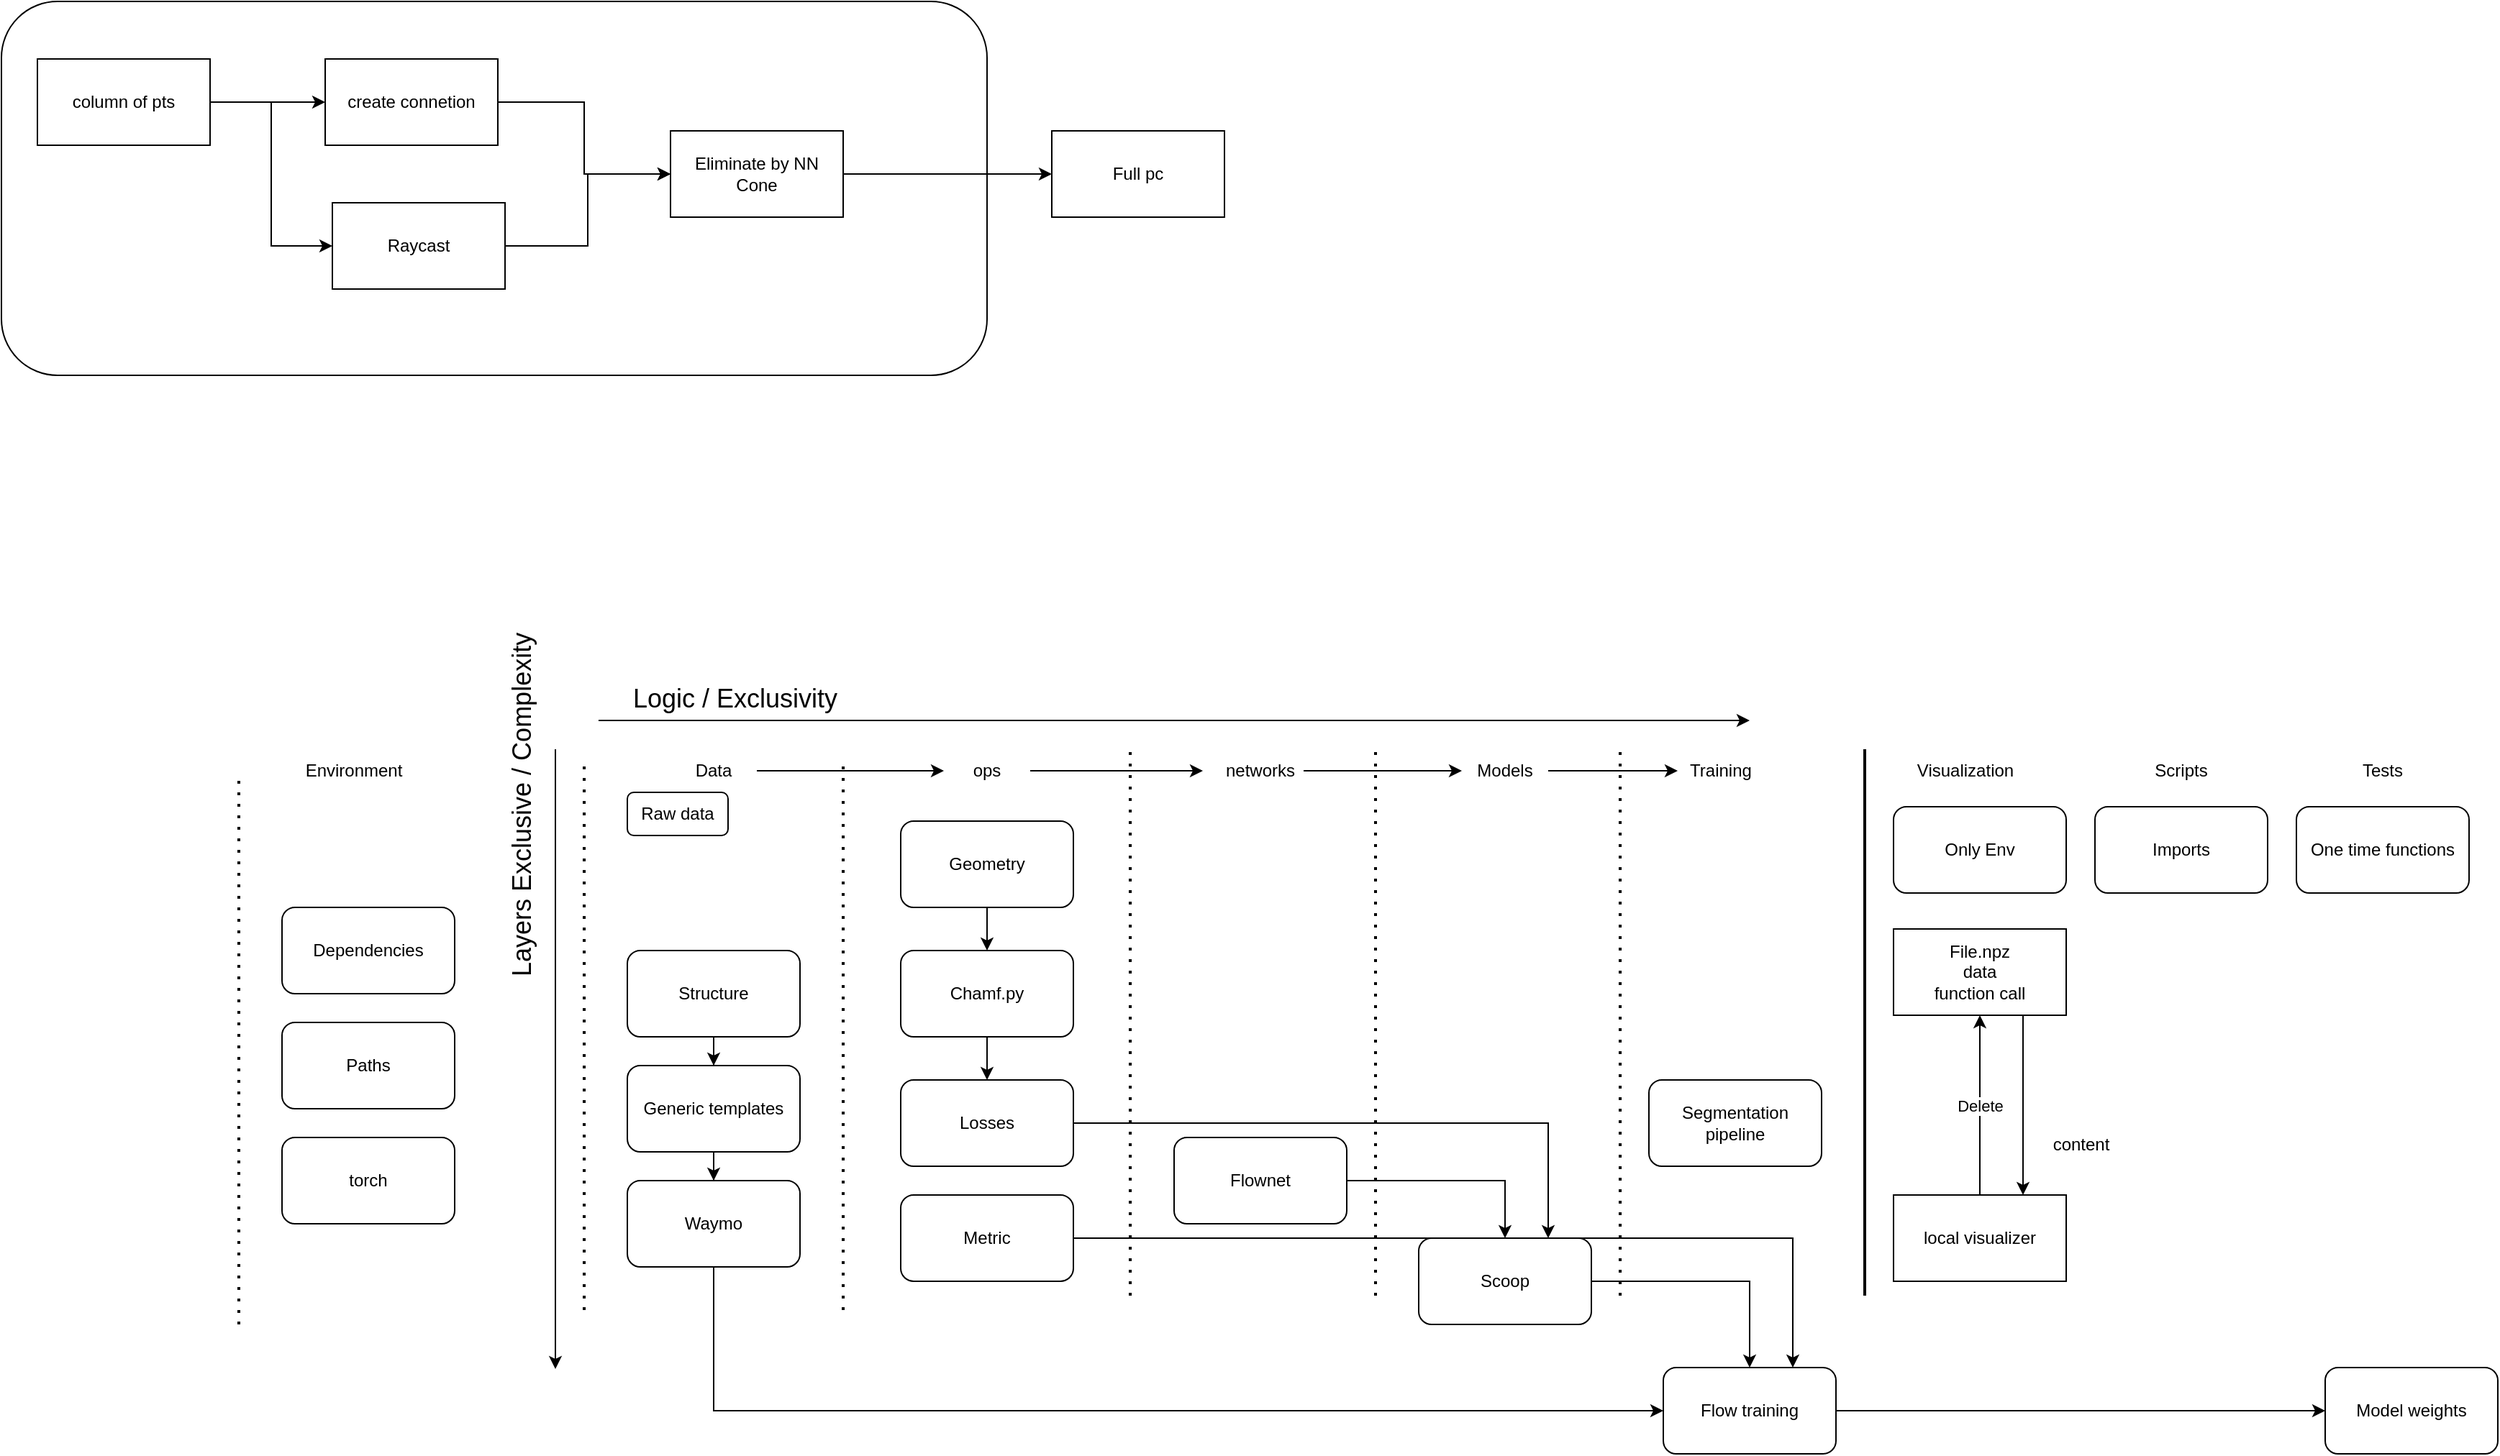 <mxfile version="21.1.2" type="device">
  <diagram name="Page-1" id="DpgzWi51kZh1wFnS16hX">
    <mxGraphModel dx="3335" dy="1549" grid="1" gridSize="10" guides="1" tooltips="1" connect="1" arrows="1" fold="1" page="1" pageScale="1" pageWidth="850" pageHeight="1100" math="0" shadow="0">
      <root>
        <mxCell id="0" />
        <mxCell id="1" parent="0" />
        <mxCell id="nfAQCjphuGM5ZJzPgDr8-13" value="" style="rounded=1;whiteSpace=wrap;html=1;fillColor=none;" parent="1" vertex="1">
          <mxGeometry x="-425" y="50" width="685" height="260" as="geometry" />
        </mxCell>
        <mxCell id="9ZsxYOg9hQhBu1GxgSwE-1" style="edgeStyle=orthogonalEdgeStyle;rounded=0;orthogonalLoop=1;jettySize=auto;html=1;" parent="1" source="9ZsxYOg9hQhBu1GxgSwE-2" target="9ZsxYOg9hQhBu1GxgSwE-4" edge="1">
          <mxGeometry relative="1" as="geometry" />
        </mxCell>
        <mxCell id="9ZsxYOg9hQhBu1GxgSwE-2" value="Generic templates" style="rounded=1;whiteSpace=wrap;html=1;" parent="1" vertex="1">
          <mxGeometry x="10" y="790" width="120" height="60" as="geometry" />
        </mxCell>
        <mxCell id="9ZsxYOg9hQhBu1GxgSwE-3" style="edgeStyle=orthogonalEdgeStyle;rounded=0;orthogonalLoop=1;jettySize=auto;html=1;entryX=0;entryY=0.5;entryDx=0;entryDy=0;" parent="1" source="9ZsxYOg9hQhBu1GxgSwE-4" target="9ZsxYOg9hQhBu1GxgSwE-28" edge="1">
          <mxGeometry relative="1" as="geometry">
            <Array as="points">
              <mxPoint x="70" y="1030" />
            </Array>
          </mxGeometry>
        </mxCell>
        <mxCell id="9ZsxYOg9hQhBu1GxgSwE-4" value="Waymo" style="rounded=1;whiteSpace=wrap;html=1;" parent="1" vertex="1">
          <mxGeometry x="10" y="870" width="120" height="60" as="geometry" />
        </mxCell>
        <mxCell id="9ZsxYOg9hQhBu1GxgSwE-5" value="torch" style="rounded=1;whiteSpace=wrap;html=1;" parent="1" vertex="1">
          <mxGeometry x="-230" y="840" width="120" height="60" as="geometry" />
        </mxCell>
        <mxCell id="9ZsxYOg9hQhBu1GxgSwE-6" value="Dependencies" style="rounded=1;whiteSpace=wrap;html=1;" parent="1" vertex="1">
          <mxGeometry x="-230" y="680" width="120" height="60" as="geometry" />
        </mxCell>
        <mxCell id="9ZsxYOg9hQhBu1GxgSwE-7" style="edgeStyle=orthogonalEdgeStyle;rounded=0;orthogonalLoop=1;jettySize=auto;html=1;entryX=0.75;entryY=0;entryDx=0;entryDy=0;" parent="1" source="9ZsxYOg9hQhBu1GxgSwE-8" target="9ZsxYOg9hQhBu1GxgSwE-22" edge="1">
          <mxGeometry relative="1" as="geometry" />
        </mxCell>
        <mxCell id="9ZsxYOg9hQhBu1GxgSwE-8" value="Losses" style="rounded=1;whiteSpace=wrap;html=1;" parent="1" vertex="1">
          <mxGeometry x="200" y="800" width="120" height="60" as="geometry" />
        </mxCell>
        <mxCell id="9ZsxYOg9hQhBu1GxgSwE-9" value="" style="endArrow=none;dashed=1;html=1;dashPattern=1 3;strokeWidth=2;rounded=0;" parent="1" edge="1">
          <mxGeometry width="50" height="50" relative="1" as="geometry">
            <mxPoint x="160" y="960" as="sourcePoint" />
            <mxPoint x="160" y="580" as="targetPoint" />
          </mxGeometry>
        </mxCell>
        <mxCell id="9ZsxYOg9hQhBu1GxgSwE-10" value="" style="endArrow=none;dashed=1;html=1;dashPattern=1 3;strokeWidth=2;rounded=0;" parent="1" edge="1">
          <mxGeometry width="50" height="50" relative="1" as="geometry">
            <mxPoint x="-20" y="960" as="sourcePoint" />
            <mxPoint x="-20" y="580" as="targetPoint" />
          </mxGeometry>
        </mxCell>
        <mxCell id="9ZsxYOg9hQhBu1GxgSwE-11" style="edgeStyle=orthogonalEdgeStyle;rounded=0;orthogonalLoop=1;jettySize=auto;html=1;entryX=0;entryY=0.5;entryDx=0;entryDy=0;" parent="1" source="9ZsxYOg9hQhBu1GxgSwE-12" target="9ZsxYOg9hQhBu1GxgSwE-14" edge="1">
          <mxGeometry relative="1" as="geometry" />
        </mxCell>
        <mxCell id="9ZsxYOg9hQhBu1GxgSwE-12" value="Data" style="text;html=1;strokeColor=none;fillColor=none;align=center;verticalAlign=middle;whiteSpace=wrap;rounded=0;" parent="1" vertex="1">
          <mxGeometry x="40" y="570" width="60" height="30" as="geometry" />
        </mxCell>
        <mxCell id="9ZsxYOg9hQhBu1GxgSwE-13" style="edgeStyle=orthogonalEdgeStyle;rounded=0;orthogonalLoop=1;jettySize=auto;html=1;" parent="1" source="9ZsxYOg9hQhBu1GxgSwE-14" edge="1">
          <mxGeometry relative="1" as="geometry">
            <mxPoint x="410" y="585" as="targetPoint" />
          </mxGeometry>
        </mxCell>
        <mxCell id="9ZsxYOg9hQhBu1GxgSwE-14" value="ops" style="text;html=1;strokeColor=none;fillColor=none;align=center;verticalAlign=middle;whiteSpace=wrap;rounded=0;" parent="1" vertex="1">
          <mxGeometry x="230" y="570" width="60" height="30" as="geometry" />
        </mxCell>
        <mxCell id="9ZsxYOg9hQhBu1GxgSwE-15" style="edgeStyle=orthogonalEdgeStyle;rounded=0;orthogonalLoop=1;jettySize=auto;html=1;entryX=0;entryY=0.5;entryDx=0;entryDy=0;" parent="1" source="9ZsxYOg9hQhBu1GxgSwE-16" target="9ZsxYOg9hQhBu1GxgSwE-18" edge="1">
          <mxGeometry relative="1" as="geometry" />
        </mxCell>
        <mxCell id="9ZsxYOg9hQhBu1GxgSwE-16" value="networks" style="text;html=1;strokeColor=none;fillColor=none;align=center;verticalAlign=middle;whiteSpace=wrap;rounded=0;" parent="1" vertex="1">
          <mxGeometry x="420" y="570" width="60" height="30" as="geometry" />
        </mxCell>
        <mxCell id="9ZsxYOg9hQhBu1GxgSwE-17" style="edgeStyle=orthogonalEdgeStyle;rounded=0;orthogonalLoop=1;jettySize=auto;html=1;entryX=0;entryY=0.5;entryDx=0;entryDy=0;" parent="1" source="9ZsxYOg9hQhBu1GxgSwE-18" target="9ZsxYOg9hQhBu1GxgSwE-23" edge="1">
          <mxGeometry relative="1" as="geometry" />
        </mxCell>
        <mxCell id="9ZsxYOg9hQhBu1GxgSwE-18" value="Models" style="text;html=1;strokeColor=none;fillColor=none;align=center;verticalAlign=middle;whiteSpace=wrap;rounded=0;" parent="1" vertex="1">
          <mxGeometry x="590" y="570" width="60" height="30" as="geometry" />
        </mxCell>
        <mxCell id="9ZsxYOg9hQhBu1GxgSwE-19" style="edgeStyle=orthogonalEdgeStyle;rounded=0;orthogonalLoop=1;jettySize=auto;html=1;entryX=0.5;entryY=0;entryDx=0;entryDy=0;" parent="1" source="9ZsxYOg9hQhBu1GxgSwE-20" target="9ZsxYOg9hQhBu1GxgSwE-22" edge="1">
          <mxGeometry relative="1" as="geometry" />
        </mxCell>
        <mxCell id="9ZsxYOg9hQhBu1GxgSwE-20" value="Flownet" style="rounded=1;whiteSpace=wrap;html=1;" parent="1" vertex="1">
          <mxGeometry x="390" y="840" width="120" height="60" as="geometry" />
        </mxCell>
        <mxCell id="9ZsxYOg9hQhBu1GxgSwE-21" style="edgeStyle=orthogonalEdgeStyle;rounded=0;orthogonalLoop=1;jettySize=auto;html=1;" parent="1" source="9ZsxYOg9hQhBu1GxgSwE-22" target="9ZsxYOg9hQhBu1GxgSwE-28" edge="1">
          <mxGeometry relative="1" as="geometry" />
        </mxCell>
        <mxCell id="9ZsxYOg9hQhBu1GxgSwE-22" value="Scoop" style="rounded=1;whiteSpace=wrap;html=1;" parent="1" vertex="1">
          <mxGeometry x="560" y="910" width="120" height="60" as="geometry" />
        </mxCell>
        <mxCell id="9ZsxYOg9hQhBu1GxgSwE-23" value="Training" style="text;html=1;strokeColor=none;fillColor=none;align=center;verticalAlign=middle;whiteSpace=wrap;rounded=0;" parent="1" vertex="1">
          <mxGeometry x="740" y="570" width="60" height="30" as="geometry" />
        </mxCell>
        <mxCell id="9ZsxYOg9hQhBu1GxgSwE-24" style="edgeStyle=orthogonalEdgeStyle;rounded=0;orthogonalLoop=1;jettySize=auto;html=1;entryX=0.75;entryY=0;entryDx=0;entryDy=0;" parent="1" source="9ZsxYOg9hQhBu1GxgSwE-25" target="9ZsxYOg9hQhBu1GxgSwE-28" edge="1">
          <mxGeometry relative="1" as="geometry" />
        </mxCell>
        <mxCell id="9ZsxYOg9hQhBu1GxgSwE-25" value="Metric" style="rounded=1;whiteSpace=wrap;html=1;" parent="1" vertex="1">
          <mxGeometry x="200" y="880" width="120" height="60" as="geometry" />
        </mxCell>
        <mxCell id="9ZsxYOg9hQhBu1GxgSwE-26" value="" style="endArrow=classic;html=1;rounded=0;" parent="1" edge="1">
          <mxGeometry width="50" height="50" relative="1" as="geometry">
            <mxPoint x="-10" y="550" as="sourcePoint" />
            <mxPoint x="790" y="550" as="targetPoint" />
          </mxGeometry>
        </mxCell>
        <mxCell id="9ZsxYOg9hQhBu1GxgSwE-27" value="Logic / Exclusivity" style="text;html=1;strokeColor=none;fillColor=none;align=center;verticalAlign=middle;whiteSpace=wrap;rounded=0;fontSize=18;" parent="1" vertex="1">
          <mxGeometry x="-80" y="520" width="330" height="30" as="geometry" />
        </mxCell>
        <mxCell id="uUpfiSnN3jfPOjwqITpE-4" style="edgeStyle=orthogonalEdgeStyle;rounded=0;orthogonalLoop=1;jettySize=auto;html=1;" parent="1" source="9ZsxYOg9hQhBu1GxgSwE-28" target="uUpfiSnN3jfPOjwqITpE-2" edge="1">
          <mxGeometry relative="1" as="geometry" />
        </mxCell>
        <mxCell id="9ZsxYOg9hQhBu1GxgSwE-28" value="Flow training" style="rounded=1;whiteSpace=wrap;html=1;" parent="1" vertex="1">
          <mxGeometry x="730" y="1000" width="120" height="60" as="geometry" />
        </mxCell>
        <mxCell id="9ZsxYOg9hQhBu1GxgSwE-29" value="Paths" style="rounded=1;whiteSpace=wrap;html=1;" parent="1" vertex="1">
          <mxGeometry x="-230" y="760" width="120" height="60" as="geometry" />
        </mxCell>
        <mxCell id="9ZsxYOg9hQhBu1GxgSwE-30" value="" style="endArrow=none;dashed=1;html=1;dashPattern=1 3;strokeWidth=2;rounded=0;" parent="1" edge="1">
          <mxGeometry width="50" height="50" relative="1" as="geometry">
            <mxPoint x="359.5" y="950" as="sourcePoint" />
            <mxPoint x="359.5" y="570" as="targetPoint" />
          </mxGeometry>
        </mxCell>
        <mxCell id="9ZsxYOg9hQhBu1GxgSwE-31" value="" style="endArrow=none;dashed=1;html=1;dashPattern=1 3;strokeWidth=2;rounded=0;" parent="1" edge="1">
          <mxGeometry width="50" height="50" relative="1" as="geometry">
            <mxPoint x="530" y="950" as="sourcePoint" />
            <mxPoint x="530" y="570" as="targetPoint" />
          </mxGeometry>
        </mxCell>
        <mxCell id="9ZsxYOg9hQhBu1GxgSwE-32" value="" style="endArrow=none;dashed=1;html=1;dashPattern=1 3;strokeWidth=2;rounded=0;" parent="1" edge="1">
          <mxGeometry width="50" height="50" relative="1" as="geometry">
            <mxPoint x="700" y="950" as="sourcePoint" />
            <mxPoint x="700" y="570" as="targetPoint" />
          </mxGeometry>
        </mxCell>
        <mxCell id="9ZsxYOg9hQhBu1GxgSwE-33" style="edgeStyle=orthogonalEdgeStyle;rounded=0;orthogonalLoop=1;jettySize=auto;html=1;entryX=0.5;entryY=0;entryDx=0;entryDy=0;" parent="1" source="9ZsxYOg9hQhBu1GxgSwE-42" target="9ZsxYOg9hQhBu1GxgSwE-8" edge="1">
          <mxGeometry relative="1" as="geometry" />
        </mxCell>
        <mxCell id="9ZsxYOg9hQhBu1GxgSwE-34" value="Geometry" style="rounded=1;whiteSpace=wrap;html=1;" parent="1" vertex="1">
          <mxGeometry x="200" y="620" width="120" height="60" as="geometry" />
        </mxCell>
        <mxCell id="9ZsxYOg9hQhBu1GxgSwE-35" value="Visualization" style="text;html=1;strokeColor=none;fillColor=none;align=center;verticalAlign=middle;whiteSpace=wrap;rounded=0;" parent="1" vertex="1">
          <mxGeometry x="900" y="570" width="80" height="30" as="geometry" />
        </mxCell>
        <mxCell id="9ZsxYOg9hQhBu1GxgSwE-36" value="" style="endArrow=none;html=1;strokeWidth=2;rounded=0;" parent="1" edge="1">
          <mxGeometry width="50" height="50" relative="1" as="geometry">
            <mxPoint x="870" y="950" as="sourcePoint" />
            <mxPoint x="870" y="570" as="targetPoint" />
          </mxGeometry>
        </mxCell>
        <mxCell id="9ZsxYOg9hQhBu1GxgSwE-37" value="Only Env" style="rounded=1;whiteSpace=wrap;html=1;" parent="1" vertex="1">
          <mxGeometry x="890" y="610" width="120" height="60" as="geometry" />
        </mxCell>
        <mxCell id="9ZsxYOg9hQhBu1GxgSwE-38" value="Scripts" style="text;html=1;strokeColor=none;fillColor=none;align=center;verticalAlign=middle;whiteSpace=wrap;rounded=0;" parent="1" vertex="1">
          <mxGeometry x="1050" y="570" width="80" height="30" as="geometry" />
        </mxCell>
        <mxCell id="9ZsxYOg9hQhBu1GxgSwE-39" value="Imports" style="rounded=1;whiteSpace=wrap;html=1;" parent="1" vertex="1">
          <mxGeometry x="1030" y="610" width="120" height="60" as="geometry" />
        </mxCell>
        <mxCell id="9ZsxYOg9hQhBu1GxgSwE-40" value="Tests" style="text;html=1;strokeColor=none;fillColor=none;align=center;verticalAlign=middle;whiteSpace=wrap;rounded=0;" parent="1" vertex="1">
          <mxGeometry x="1190" y="570" width="80" height="30" as="geometry" />
        </mxCell>
        <mxCell id="9ZsxYOg9hQhBu1GxgSwE-41" value="One time functions" style="rounded=1;whiteSpace=wrap;html=1;" parent="1" vertex="1">
          <mxGeometry x="1170" y="610" width="120" height="60" as="geometry" />
        </mxCell>
        <mxCell id="9ZsxYOg9hQhBu1GxgSwE-43" value="Segmentation pipeline" style="rounded=1;whiteSpace=wrap;html=1;" parent="1" vertex="1">
          <mxGeometry x="720" y="800" width="120" height="60" as="geometry" />
        </mxCell>
        <mxCell id="9ZsxYOg9hQhBu1GxgSwE-44" value="Layers Exclusive / Complexity" style="text;whiteSpace=wrap;html=1;fontSize=18;direction=west;flipH=0;flipV=1;rotation=-90;" parent="1" vertex="1">
          <mxGeometry x="-195" y="575" width="270" height="40" as="geometry" />
        </mxCell>
        <mxCell id="9ZsxYOg9hQhBu1GxgSwE-45" value="" style="endArrow=classic;html=1;rounded=0;" parent="1" edge="1">
          <mxGeometry width="50" height="50" relative="1" as="geometry">
            <mxPoint x="-40" y="570" as="sourcePoint" />
            <mxPoint x="-40" y="1001" as="targetPoint" />
          </mxGeometry>
        </mxCell>
        <mxCell id="9ZsxYOg9hQhBu1GxgSwE-46" value="Environment" style="text;html=1;strokeColor=none;fillColor=none;align=center;verticalAlign=middle;whiteSpace=wrap;rounded=0;" parent="1" vertex="1">
          <mxGeometry x="-220" y="570" width="80" height="30" as="geometry" />
        </mxCell>
        <mxCell id="9ZsxYOg9hQhBu1GxgSwE-47" value="" style="endArrow=none;dashed=1;html=1;dashPattern=1 3;strokeWidth=2;rounded=0;" parent="1" edge="1">
          <mxGeometry width="50" height="50" relative="1" as="geometry">
            <mxPoint x="-260" y="970" as="sourcePoint" />
            <mxPoint x="-260" y="590" as="targetPoint" />
          </mxGeometry>
        </mxCell>
        <mxCell id="9ZsxYOg9hQhBu1GxgSwE-48" style="edgeStyle=orthogonalEdgeStyle;rounded=0;orthogonalLoop=1;jettySize=auto;html=1;entryX=0.5;entryY=0;entryDx=0;entryDy=0;" parent="1" source="9ZsxYOg9hQhBu1GxgSwE-49" target="9ZsxYOg9hQhBu1GxgSwE-2" edge="1">
          <mxGeometry relative="1" as="geometry" />
        </mxCell>
        <mxCell id="9ZsxYOg9hQhBu1GxgSwE-49" value="Structure" style="rounded=1;whiteSpace=wrap;html=1;" parent="1" vertex="1">
          <mxGeometry x="10" y="710" width="120" height="60" as="geometry" />
        </mxCell>
        <mxCell id="9ZsxYOg9hQhBu1GxgSwE-50" value="Raw data" style="rounded=1;whiteSpace=wrap;html=1;" parent="1" vertex="1">
          <mxGeometry x="10" y="600" width="70" height="30" as="geometry" />
        </mxCell>
        <mxCell id="9ZsxYOg9hQhBu1GxgSwE-51" value="" style="edgeStyle=orthogonalEdgeStyle;rounded=0;orthogonalLoop=1;jettySize=auto;html=1;entryX=0.5;entryY=0;entryDx=0;entryDy=0;" parent="1" source="9ZsxYOg9hQhBu1GxgSwE-34" target="9ZsxYOg9hQhBu1GxgSwE-42" edge="1">
          <mxGeometry relative="1" as="geometry">
            <mxPoint x="260" y="680" as="sourcePoint" />
            <mxPoint x="260" y="800" as="targetPoint" />
          </mxGeometry>
        </mxCell>
        <mxCell id="9ZsxYOg9hQhBu1GxgSwE-42" value="Chamf.py" style="rounded=1;whiteSpace=wrap;html=1;" parent="1" vertex="1">
          <mxGeometry x="200" y="710" width="120" height="60" as="geometry" />
        </mxCell>
        <mxCell id="nfAQCjphuGM5ZJzPgDr8-8" style="edgeStyle=orthogonalEdgeStyle;rounded=0;orthogonalLoop=1;jettySize=auto;html=1;entryX=0;entryY=0.5;entryDx=0;entryDy=0;" parent="1" source="uUpfiSnN3jfPOjwqITpE-1" target="nfAQCjphuGM5ZJzPgDr8-1" edge="1">
          <mxGeometry relative="1" as="geometry" />
        </mxCell>
        <mxCell id="uUpfiSnN3jfPOjwqITpE-1" value="create connetion" style="rounded=0;whiteSpace=wrap;html=1;" parent="1" vertex="1">
          <mxGeometry x="-200" y="90" width="120" height="60" as="geometry" />
        </mxCell>
        <mxCell id="uUpfiSnN3jfPOjwqITpE-2" value="Model weights" style="rounded=1;whiteSpace=wrap;html=1;" parent="1" vertex="1">
          <mxGeometry x="1190" y="1000" width="120" height="60" as="geometry" />
        </mxCell>
        <mxCell id="nfAQCjphuGM5ZJzPgDr8-10" style="edgeStyle=orthogonalEdgeStyle;rounded=0;orthogonalLoop=1;jettySize=auto;html=1;entryX=0;entryY=0.5;entryDx=0;entryDy=0;" parent="1" source="nfAQCjphuGM5ZJzPgDr8-1" target="nfAQCjphuGM5ZJzPgDr8-14" edge="1">
          <mxGeometry relative="1" as="geometry">
            <mxPoint x="290" y="170" as="targetPoint" />
          </mxGeometry>
        </mxCell>
        <mxCell id="nfAQCjphuGM5ZJzPgDr8-1" value="Eliminate by NN Cone" style="rounded=0;whiteSpace=wrap;html=1;" parent="1" vertex="1">
          <mxGeometry x="40" y="140" width="120" height="60" as="geometry" />
        </mxCell>
        <mxCell id="nfAQCjphuGM5ZJzPgDr8-9" style="edgeStyle=orthogonalEdgeStyle;rounded=0;orthogonalLoop=1;jettySize=auto;html=1;entryX=0;entryY=0.5;entryDx=0;entryDy=0;" parent="1" source="nfAQCjphuGM5ZJzPgDr8-2" target="nfAQCjphuGM5ZJzPgDr8-1" edge="1">
          <mxGeometry relative="1" as="geometry" />
        </mxCell>
        <mxCell id="nfAQCjphuGM5ZJzPgDr8-2" value="Raycast" style="rounded=0;whiteSpace=wrap;html=1;" parent="1" vertex="1">
          <mxGeometry x="-195" y="190" width="120" height="60" as="geometry" />
        </mxCell>
        <mxCell id="nfAQCjphuGM5ZJzPgDr8-4" style="edgeStyle=orthogonalEdgeStyle;rounded=0;orthogonalLoop=1;jettySize=auto;html=1;entryX=0;entryY=0.5;entryDx=0;entryDy=0;" parent="1" source="nfAQCjphuGM5ZJzPgDr8-3" target="uUpfiSnN3jfPOjwqITpE-1" edge="1">
          <mxGeometry relative="1" as="geometry" />
        </mxCell>
        <mxCell id="nfAQCjphuGM5ZJzPgDr8-6" style="edgeStyle=orthogonalEdgeStyle;rounded=0;orthogonalLoop=1;jettySize=auto;html=1;entryX=0;entryY=0.5;entryDx=0;entryDy=0;" parent="1" source="nfAQCjphuGM5ZJzPgDr8-3" target="nfAQCjphuGM5ZJzPgDr8-2" edge="1">
          <mxGeometry relative="1" as="geometry" />
        </mxCell>
        <mxCell id="nfAQCjphuGM5ZJzPgDr8-3" value="column of pts" style="rounded=0;whiteSpace=wrap;html=1;" parent="1" vertex="1">
          <mxGeometry x="-400" y="90" width="120" height="60" as="geometry" />
        </mxCell>
        <mxCell id="nfAQCjphuGM5ZJzPgDr8-14" value="Full pc" style="rounded=0;whiteSpace=wrap;html=1;" parent="1" vertex="1">
          <mxGeometry x="305" y="140" width="120" height="60" as="geometry" />
        </mxCell>
        <mxCell id="6EWsWymsvcqVXeqXcoDS-8" value="Delete" style="edgeStyle=orthogonalEdgeStyle;rounded=0;orthogonalLoop=1;jettySize=auto;html=1;" edge="1" parent="1" source="6EWsWymsvcqVXeqXcoDS-4" target="6EWsWymsvcqVXeqXcoDS-7">
          <mxGeometry relative="1" as="geometry" />
        </mxCell>
        <mxCell id="6EWsWymsvcqVXeqXcoDS-4" value="local visualizer" style="rounded=0;whiteSpace=wrap;html=1;" vertex="1" parent="1">
          <mxGeometry x="890" y="880" width="120" height="60" as="geometry" />
        </mxCell>
        <mxCell id="6EWsWymsvcqVXeqXcoDS-10" style="edgeStyle=orthogonalEdgeStyle;rounded=0;orthogonalLoop=1;jettySize=auto;html=1;entryX=0.75;entryY=0;entryDx=0;entryDy=0;" edge="1" parent="1" source="6EWsWymsvcqVXeqXcoDS-7" target="6EWsWymsvcqVXeqXcoDS-4">
          <mxGeometry relative="1" as="geometry">
            <Array as="points">
              <mxPoint x="980" y="790" />
              <mxPoint x="980" y="790" />
            </Array>
          </mxGeometry>
        </mxCell>
        <mxCell id="6EWsWymsvcqVXeqXcoDS-7" value="File.npz&lt;br&gt;data&lt;br&gt;function call" style="rounded=0;whiteSpace=wrap;html=1;" vertex="1" parent="1">
          <mxGeometry x="890" y="695" width="120" height="60" as="geometry" />
        </mxCell>
        <mxCell id="6EWsWymsvcqVXeqXcoDS-11" value="content" style="text;html=1;align=center;verticalAlign=middle;resizable=0;points=[];autosize=1;strokeColor=none;fillColor=none;" vertex="1" parent="1">
          <mxGeometry x="990" y="830" width="60" height="30" as="geometry" />
        </mxCell>
      </root>
    </mxGraphModel>
  </diagram>
</mxfile>

